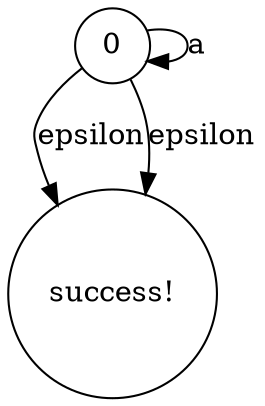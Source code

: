 digraph TestCase6 { 0 [shape=circle,label="0"]; success [shape=circle,label="success!"]; 0 -> 0[label="a"]; 0 -> success[label="epsilon"]; 0 -> success[label="epsilon"]; }